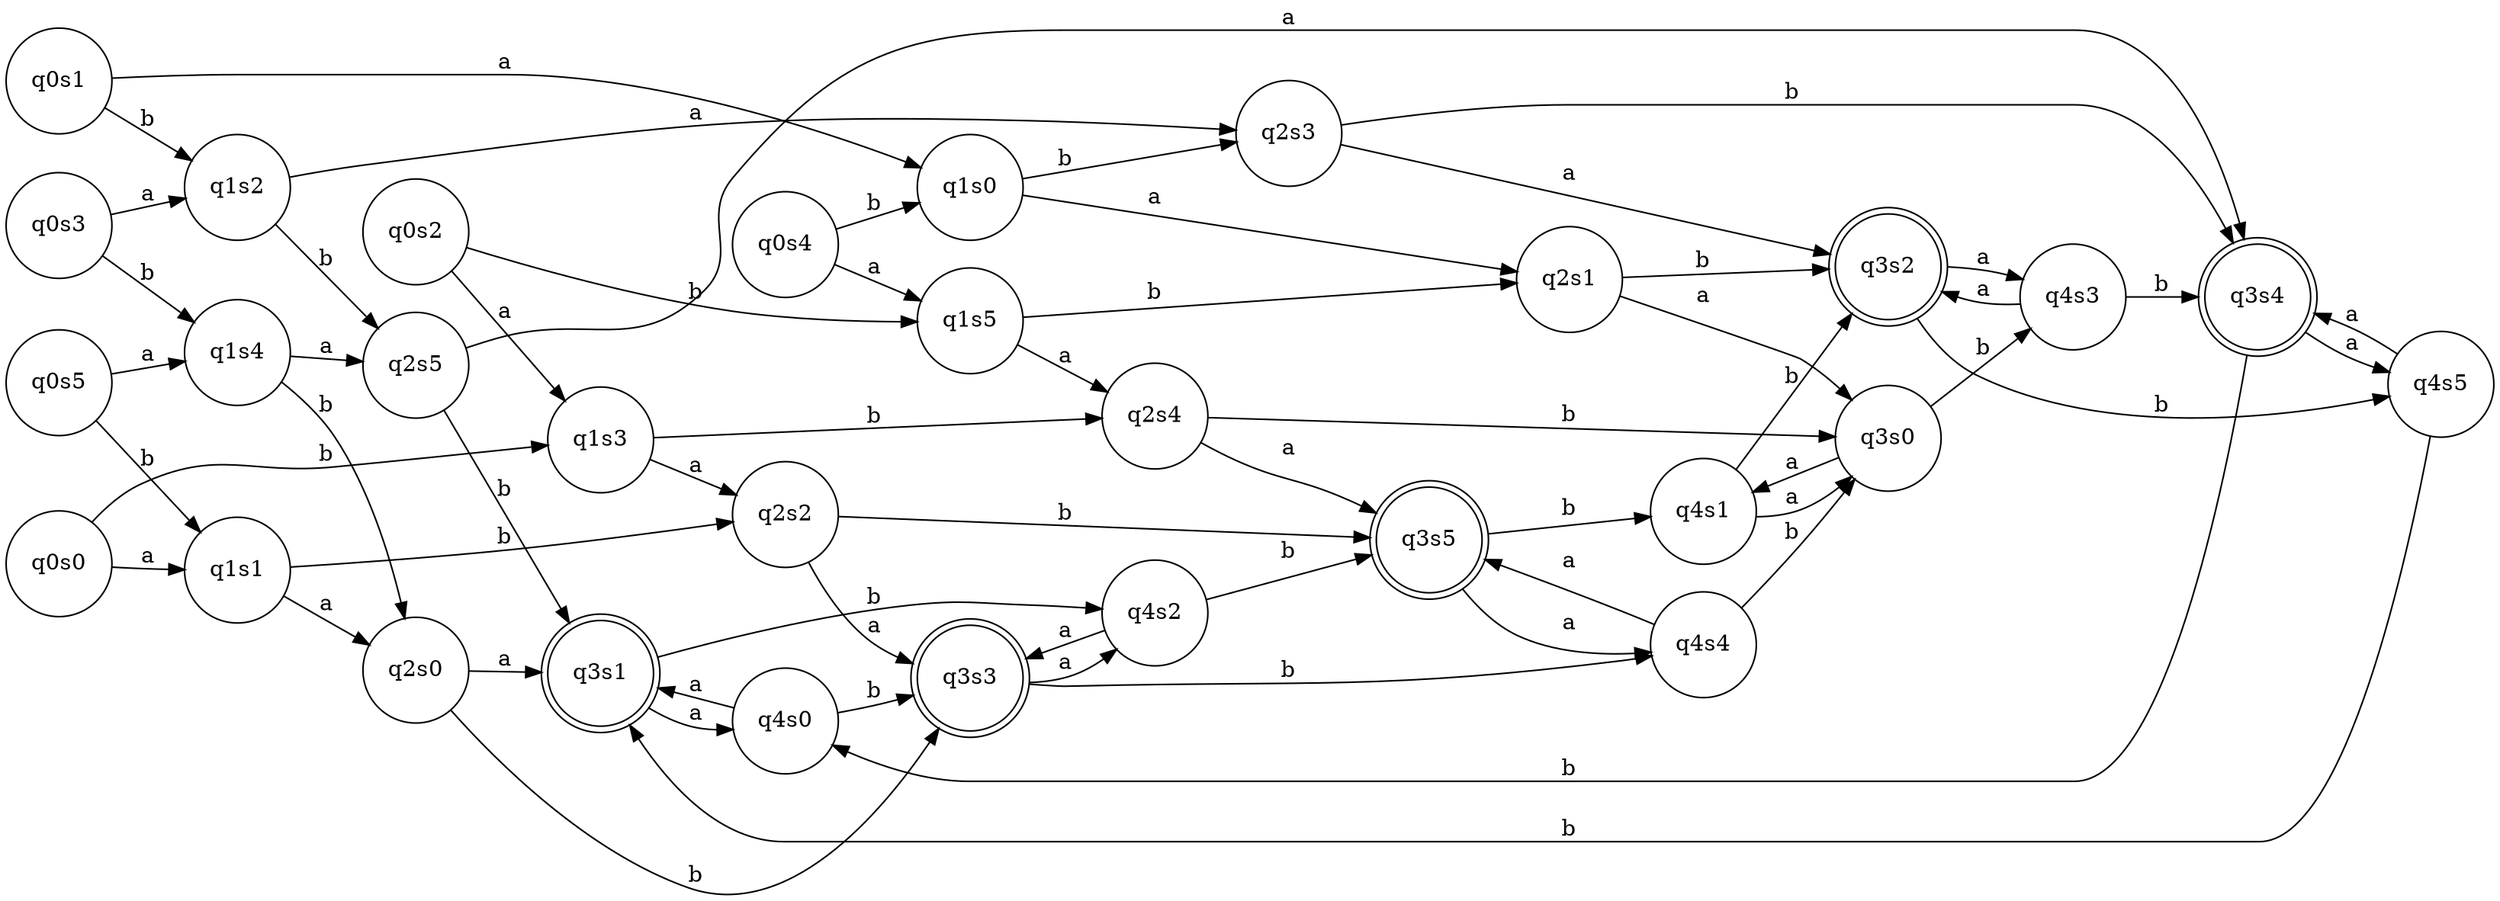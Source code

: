 digraph{
    rankdir = LR;
    node [shape=doublecircle]
    q3s1, q3s2, q3s3, q3s4, q3s5
    node [shape=circle]
    q0s0 -> q1s1 [label="a"]
    q0s0 -> q1s3 [label="b"]
    q0s1 -> q1s0 [label="a"]
    q0s1 -> q1s2 [label="b"]
    q0s2 -> q1s3 [label="a"]
    q0s2 -> q1s5 [label="b"]
    q0s3 -> q1s2 [label="a"]
    q0s3 -> q1s4 [label="b"]
    q0s4 -> q1s5 [label="a"]
    q0s4 -> q1s0 [label="b"]
    q0s5 -> q1s4 [label="a"]
    q0s5 -> q1s1 [label="b"]
    q1s0 -> q2s1 [label="a"]
    q1s0 -> q2s3 [label="b"]
    q1s1 -> q2s0 [label="a"]
    q1s1 -> q2s2 [label="b"]
    q1s2 -> q2s3 [label="a"]
    q1s2 -> q2s5 [label="b"]
    q1s3 -> q2s2 [label="a"]
    q1s3 -> q2s4 [label="b"]
    q1s4 -> q2s5 [label="a"]
    q1s4 -> q2s0 [label="b"]
    q1s5 -> q2s4 [label="a"]
    q1s5 -> q2s1 [label="b"]
    q2s0 -> q3s1 [label="a"]
    q2s0 -> q3s3 [label="b"]
    q2s1 -> q3s0 [label="a"]
    q2s1 -> q3s2 [label="b"]
    q2s2 -> q3s3 [label="a"]
    q2s2 -> q3s5 [label="b"]
    q2s3 -> q3s2 [label="a"]
    q2s3 -> q3s4 [label="b"]
    q2s4 -> q3s5 [label="a"]
    q2s4 -> q3s0 [label="b"]
    q2s5 -> q3s4 [label="a"]
    q2s5 -> q3s1 [label="b"]
    q3s0 -> q4s1 [label="a"]
    q3s0 -> q4s3 [label="b"]
    q3s1 -> q4s0 [label="a"]
    q3s1 -> q4s2 [label="b"]
    q3s2 -> q4s3 [label="a"]
    q3s2 -> q4s5 [label="b"]
    q3s3 -> q4s2 [label="a"]
    q3s3 -> q4s4 [label="b"]
    q3s4 -> q4s5 [label="a"]
    q3s4 -> q4s0 [label="b"]
    q3s5 -> q4s4 [label="a"]
    q3s5 -> q4s1 [label="b"]
    q4s0 -> q3s1 [label="a"]
    q4s0 -> q3s3 [label="b"]
    q4s1 -> q3s0 [label="a"]
    q4s1 -> q3s2 [label="b"]
    q4s2 -> q3s3 [label="a"]
    q4s2 -> q3s5 [label="b"]
    q4s3 -> q3s2 [label="a"]
    q4s3 -> q3s4 [label="b"]
    q4s4 -> q3s5 [label="a"]
    q4s4 -> q3s0 [label="b"]
    q4s5 -> q3s4 [label="a"]
    q4s5 -> q3s1 [label="b"]
}